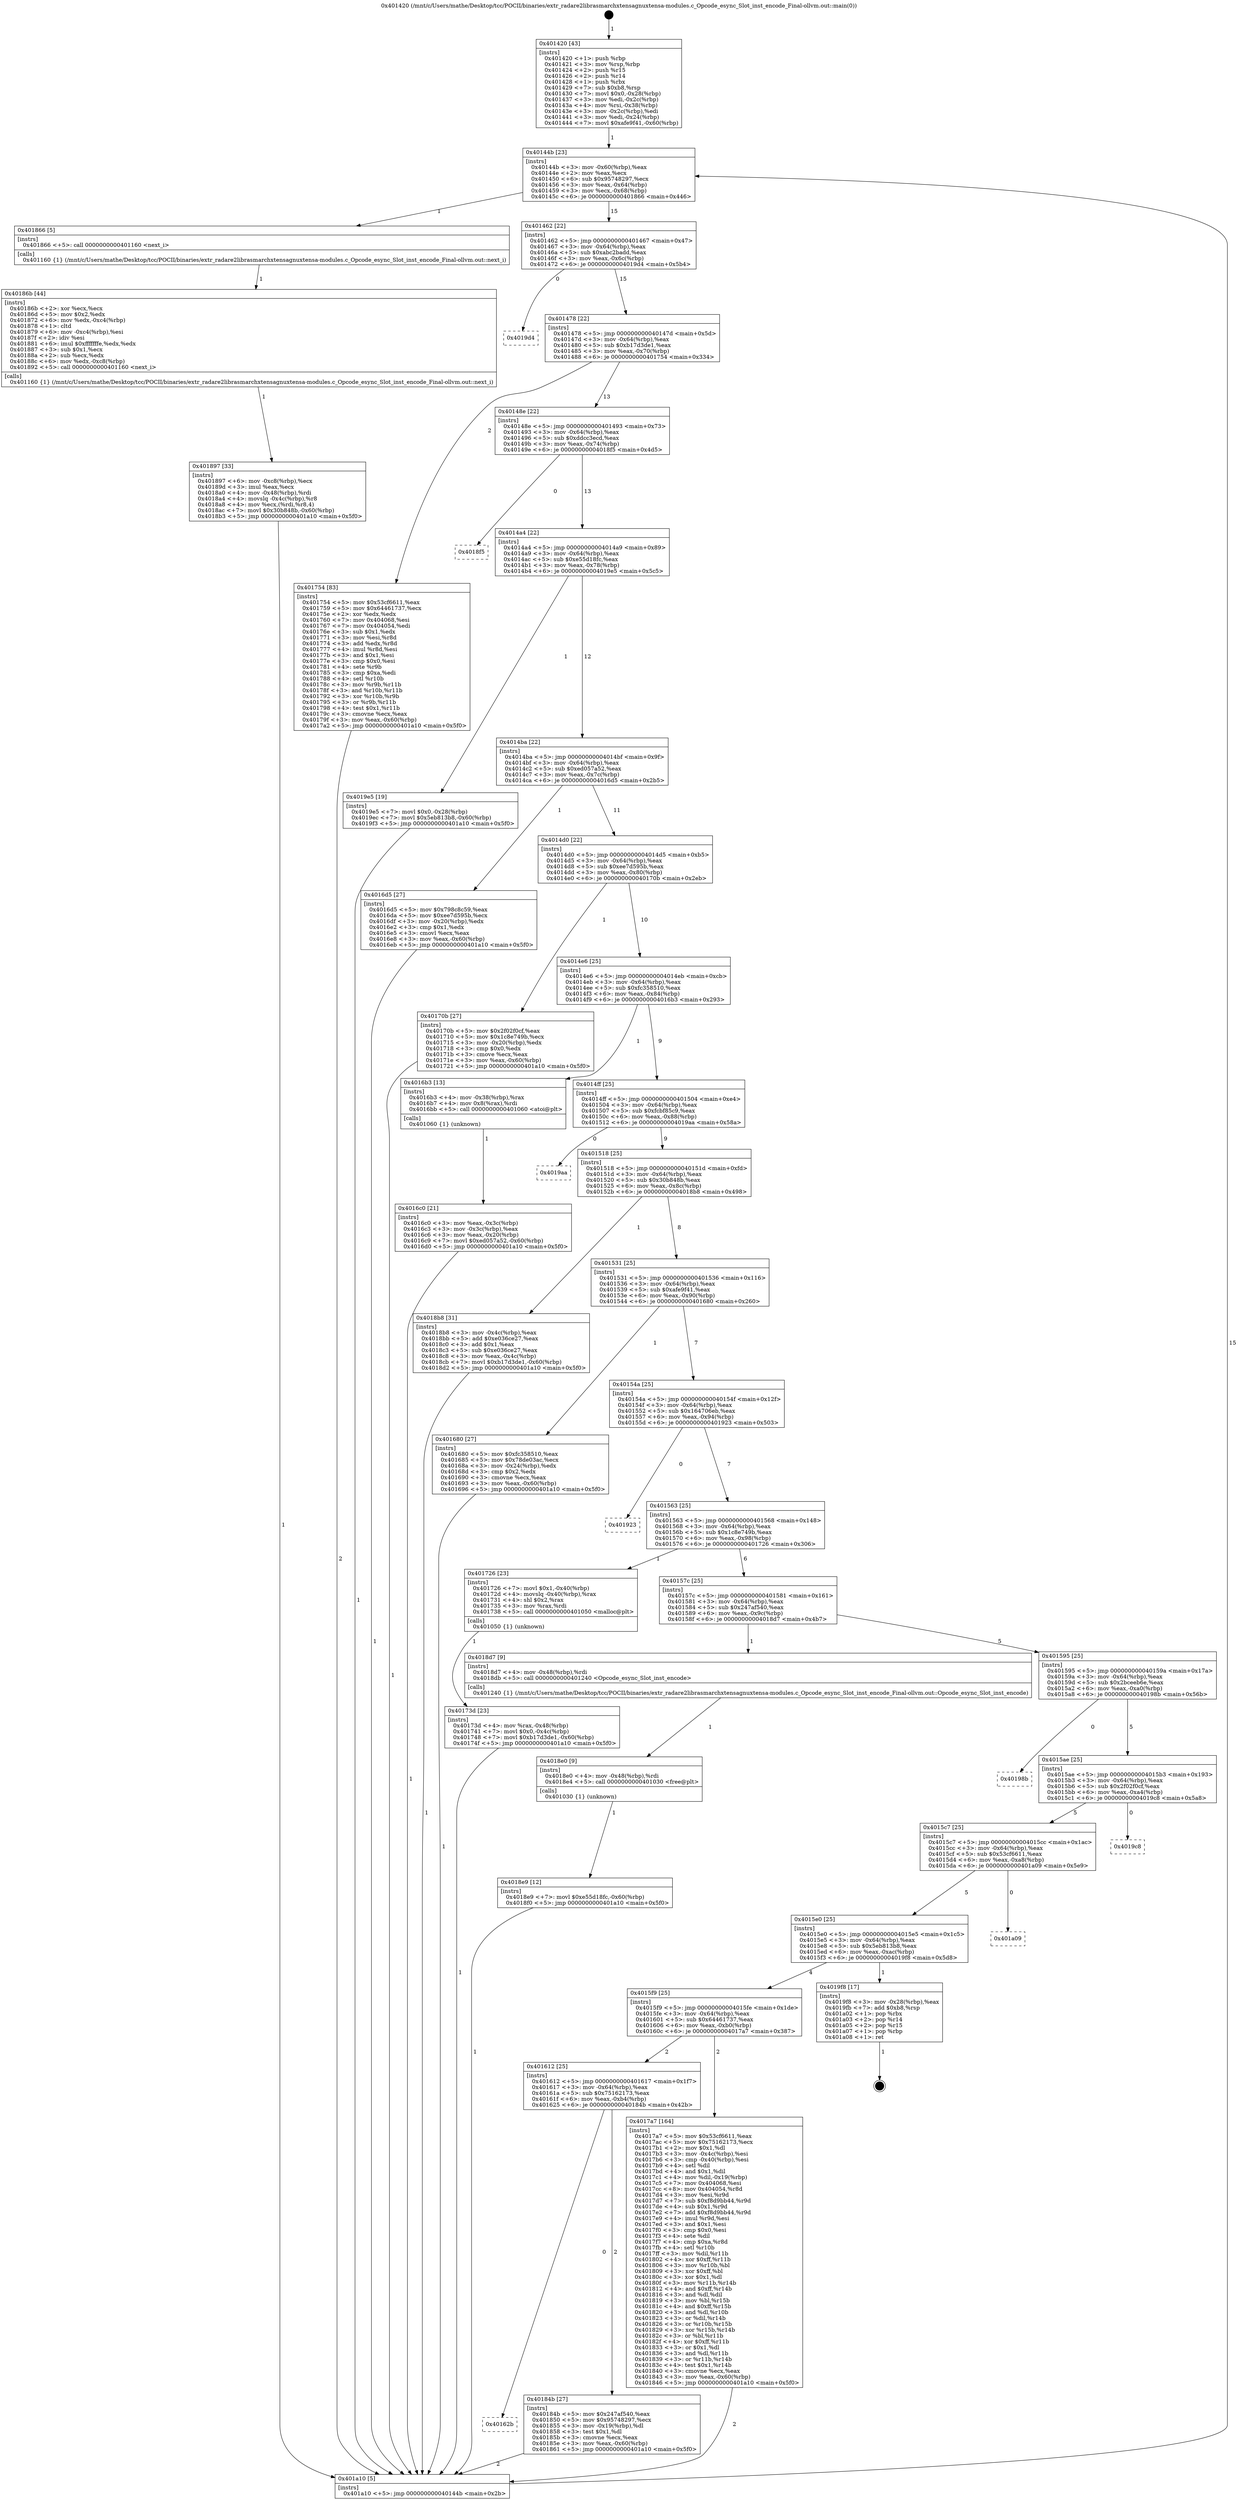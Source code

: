 digraph "0x401420" {
  label = "0x401420 (/mnt/c/Users/mathe/Desktop/tcc/POCII/binaries/extr_radare2librasmarchxtensagnuxtensa-modules.c_Opcode_esync_Slot_inst_encode_Final-ollvm.out::main(0))"
  labelloc = "t"
  node[shape=record]

  Entry [label="",width=0.3,height=0.3,shape=circle,fillcolor=black,style=filled]
  "0x40144b" [label="{
     0x40144b [23]\l
     | [instrs]\l
     &nbsp;&nbsp;0x40144b \<+3\>: mov -0x60(%rbp),%eax\l
     &nbsp;&nbsp;0x40144e \<+2\>: mov %eax,%ecx\l
     &nbsp;&nbsp;0x401450 \<+6\>: sub $0x95748297,%ecx\l
     &nbsp;&nbsp;0x401456 \<+3\>: mov %eax,-0x64(%rbp)\l
     &nbsp;&nbsp;0x401459 \<+3\>: mov %ecx,-0x68(%rbp)\l
     &nbsp;&nbsp;0x40145c \<+6\>: je 0000000000401866 \<main+0x446\>\l
  }"]
  "0x401866" [label="{
     0x401866 [5]\l
     | [instrs]\l
     &nbsp;&nbsp;0x401866 \<+5\>: call 0000000000401160 \<next_i\>\l
     | [calls]\l
     &nbsp;&nbsp;0x401160 \{1\} (/mnt/c/Users/mathe/Desktop/tcc/POCII/binaries/extr_radare2librasmarchxtensagnuxtensa-modules.c_Opcode_esync_Slot_inst_encode_Final-ollvm.out::next_i)\l
  }"]
  "0x401462" [label="{
     0x401462 [22]\l
     | [instrs]\l
     &nbsp;&nbsp;0x401462 \<+5\>: jmp 0000000000401467 \<main+0x47\>\l
     &nbsp;&nbsp;0x401467 \<+3\>: mov -0x64(%rbp),%eax\l
     &nbsp;&nbsp;0x40146a \<+5\>: sub $0xabc2badd,%eax\l
     &nbsp;&nbsp;0x40146f \<+3\>: mov %eax,-0x6c(%rbp)\l
     &nbsp;&nbsp;0x401472 \<+6\>: je 00000000004019d4 \<main+0x5b4\>\l
  }"]
  Exit [label="",width=0.3,height=0.3,shape=circle,fillcolor=black,style=filled,peripheries=2]
  "0x4019d4" [label="{
     0x4019d4\l
  }", style=dashed]
  "0x401478" [label="{
     0x401478 [22]\l
     | [instrs]\l
     &nbsp;&nbsp;0x401478 \<+5\>: jmp 000000000040147d \<main+0x5d\>\l
     &nbsp;&nbsp;0x40147d \<+3\>: mov -0x64(%rbp),%eax\l
     &nbsp;&nbsp;0x401480 \<+5\>: sub $0xb17d3de1,%eax\l
     &nbsp;&nbsp;0x401485 \<+3\>: mov %eax,-0x70(%rbp)\l
     &nbsp;&nbsp;0x401488 \<+6\>: je 0000000000401754 \<main+0x334\>\l
  }"]
  "0x4018e9" [label="{
     0x4018e9 [12]\l
     | [instrs]\l
     &nbsp;&nbsp;0x4018e9 \<+7\>: movl $0xe55d18fc,-0x60(%rbp)\l
     &nbsp;&nbsp;0x4018f0 \<+5\>: jmp 0000000000401a10 \<main+0x5f0\>\l
  }"]
  "0x401754" [label="{
     0x401754 [83]\l
     | [instrs]\l
     &nbsp;&nbsp;0x401754 \<+5\>: mov $0x53cf6611,%eax\l
     &nbsp;&nbsp;0x401759 \<+5\>: mov $0x64461737,%ecx\l
     &nbsp;&nbsp;0x40175e \<+2\>: xor %edx,%edx\l
     &nbsp;&nbsp;0x401760 \<+7\>: mov 0x404068,%esi\l
     &nbsp;&nbsp;0x401767 \<+7\>: mov 0x404054,%edi\l
     &nbsp;&nbsp;0x40176e \<+3\>: sub $0x1,%edx\l
     &nbsp;&nbsp;0x401771 \<+3\>: mov %esi,%r8d\l
     &nbsp;&nbsp;0x401774 \<+3\>: add %edx,%r8d\l
     &nbsp;&nbsp;0x401777 \<+4\>: imul %r8d,%esi\l
     &nbsp;&nbsp;0x40177b \<+3\>: and $0x1,%esi\l
     &nbsp;&nbsp;0x40177e \<+3\>: cmp $0x0,%esi\l
     &nbsp;&nbsp;0x401781 \<+4\>: sete %r9b\l
     &nbsp;&nbsp;0x401785 \<+3\>: cmp $0xa,%edi\l
     &nbsp;&nbsp;0x401788 \<+4\>: setl %r10b\l
     &nbsp;&nbsp;0x40178c \<+3\>: mov %r9b,%r11b\l
     &nbsp;&nbsp;0x40178f \<+3\>: and %r10b,%r11b\l
     &nbsp;&nbsp;0x401792 \<+3\>: xor %r10b,%r9b\l
     &nbsp;&nbsp;0x401795 \<+3\>: or %r9b,%r11b\l
     &nbsp;&nbsp;0x401798 \<+4\>: test $0x1,%r11b\l
     &nbsp;&nbsp;0x40179c \<+3\>: cmovne %ecx,%eax\l
     &nbsp;&nbsp;0x40179f \<+3\>: mov %eax,-0x60(%rbp)\l
     &nbsp;&nbsp;0x4017a2 \<+5\>: jmp 0000000000401a10 \<main+0x5f0\>\l
  }"]
  "0x40148e" [label="{
     0x40148e [22]\l
     | [instrs]\l
     &nbsp;&nbsp;0x40148e \<+5\>: jmp 0000000000401493 \<main+0x73\>\l
     &nbsp;&nbsp;0x401493 \<+3\>: mov -0x64(%rbp),%eax\l
     &nbsp;&nbsp;0x401496 \<+5\>: sub $0xddcc3ecd,%eax\l
     &nbsp;&nbsp;0x40149b \<+3\>: mov %eax,-0x74(%rbp)\l
     &nbsp;&nbsp;0x40149e \<+6\>: je 00000000004018f5 \<main+0x4d5\>\l
  }"]
  "0x4018e0" [label="{
     0x4018e0 [9]\l
     | [instrs]\l
     &nbsp;&nbsp;0x4018e0 \<+4\>: mov -0x48(%rbp),%rdi\l
     &nbsp;&nbsp;0x4018e4 \<+5\>: call 0000000000401030 \<free@plt\>\l
     | [calls]\l
     &nbsp;&nbsp;0x401030 \{1\} (unknown)\l
  }"]
  "0x4018f5" [label="{
     0x4018f5\l
  }", style=dashed]
  "0x4014a4" [label="{
     0x4014a4 [22]\l
     | [instrs]\l
     &nbsp;&nbsp;0x4014a4 \<+5\>: jmp 00000000004014a9 \<main+0x89\>\l
     &nbsp;&nbsp;0x4014a9 \<+3\>: mov -0x64(%rbp),%eax\l
     &nbsp;&nbsp;0x4014ac \<+5\>: sub $0xe55d18fc,%eax\l
     &nbsp;&nbsp;0x4014b1 \<+3\>: mov %eax,-0x78(%rbp)\l
     &nbsp;&nbsp;0x4014b4 \<+6\>: je 00000000004019e5 \<main+0x5c5\>\l
  }"]
  "0x401897" [label="{
     0x401897 [33]\l
     | [instrs]\l
     &nbsp;&nbsp;0x401897 \<+6\>: mov -0xc8(%rbp),%ecx\l
     &nbsp;&nbsp;0x40189d \<+3\>: imul %eax,%ecx\l
     &nbsp;&nbsp;0x4018a0 \<+4\>: mov -0x48(%rbp),%rdi\l
     &nbsp;&nbsp;0x4018a4 \<+4\>: movslq -0x4c(%rbp),%r8\l
     &nbsp;&nbsp;0x4018a8 \<+4\>: mov %ecx,(%rdi,%r8,4)\l
     &nbsp;&nbsp;0x4018ac \<+7\>: movl $0x30b848b,-0x60(%rbp)\l
     &nbsp;&nbsp;0x4018b3 \<+5\>: jmp 0000000000401a10 \<main+0x5f0\>\l
  }"]
  "0x4019e5" [label="{
     0x4019e5 [19]\l
     | [instrs]\l
     &nbsp;&nbsp;0x4019e5 \<+7\>: movl $0x0,-0x28(%rbp)\l
     &nbsp;&nbsp;0x4019ec \<+7\>: movl $0x5eb813b8,-0x60(%rbp)\l
     &nbsp;&nbsp;0x4019f3 \<+5\>: jmp 0000000000401a10 \<main+0x5f0\>\l
  }"]
  "0x4014ba" [label="{
     0x4014ba [22]\l
     | [instrs]\l
     &nbsp;&nbsp;0x4014ba \<+5\>: jmp 00000000004014bf \<main+0x9f\>\l
     &nbsp;&nbsp;0x4014bf \<+3\>: mov -0x64(%rbp),%eax\l
     &nbsp;&nbsp;0x4014c2 \<+5\>: sub $0xed057a52,%eax\l
     &nbsp;&nbsp;0x4014c7 \<+3\>: mov %eax,-0x7c(%rbp)\l
     &nbsp;&nbsp;0x4014ca \<+6\>: je 00000000004016d5 \<main+0x2b5\>\l
  }"]
  "0x40186b" [label="{
     0x40186b [44]\l
     | [instrs]\l
     &nbsp;&nbsp;0x40186b \<+2\>: xor %ecx,%ecx\l
     &nbsp;&nbsp;0x40186d \<+5\>: mov $0x2,%edx\l
     &nbsp;&nbsp;0x401872 \<+6\>: mov %edx,-0xc4(%rbp)\l
     &nbsp;&nbsp;0x401878 \<+1\>: cltd\l
     &nbsp;&nbsp;0x401879 \<+6\>: mov -0xc4(%rbp),%esi\l
     &nbsp;&nbsp;0x40187f \<+2\>: idiv %esi\l
     &nbsp;&nbsp;0x401881 \<+6\>: imul $0xfffffffe,%edx,%edx\l
     &nbsp;&nbsp;0x401887 \<+3\>: sub $0x1,%ecx\l
     &nbsp;&nbsp;0x40188a \<+2\>: sub %ecx,%edx\l
     &nbsp;&nbsp;0x40188c \<+6\>: mov %edx,-0xc8(%rbp)\l
     &nbsp;&nbsp;0x401892 \<+5\>: call 0000000000401160 \<next_i\>\l
     | [calls]\l
     &nbsp;&nbsp;0x401160 \{1\} (/mnt/c/Users/mathe/Desktop/tcc/POCII/binaries/extr_radare2librasmarchxtensagnuxtensa-modules.c_Opcode_esync_Slot_inst_encode_Final-ollvm.out::next_i)\l
  }"]
  "0x4016d5" [label="{
     0x4016d5 [27]\l
     | [instrs]\l
     &nbsp;&nbsp;0x4016d5 \<+5\>: mov $0x798c8c59,%eax\l
     &nbsp;&nbsp;0x4016da \<+5\>: mov $0xee7d595b,%ecx\l
     &nbsp;&nbsp;0x4016df \<+3\>: mov -0x20(%rbp),%edx\l
     &nbsp;&nbsp;0x4016e2 \<+3\>: cmp $0x1,%edx\l
     &nbsp;&nbsp;0x4016e5 \<+3\>: cmovl %ecx,%eax\l
     &nbsp;&nbsp;0x4016e8 \<+3\>: mov %eax,-0x60(%rbp)\l
     &nbsp;&nbsp;0x4016eb \<+5\>: jmp 0000000000401a10 \<main+0x5f0\>\l
  }"]
  "0x4014d0" [label="{
     0x4014d0 [22]\l
     | [instrs]\l
     &nbsp;&nbsp;0x4014d0 \<+5\>: jmp 00000000004014d5 \<main+0xb5\>\l
     &nbsp;&nbsp;0x4014d5 \<+3\>: mov -0x64(%rbp),%eax\l
     &nbsp;&nbsp;0x4014d8 \<+5\>: sub $0xee7d595b,%eax\l
     &nbsp;&nbsp;0x4014dd \<+3\>: mov %eax,-0x80(%rbp)\l
     &nbsp;&nbsp;0x4014e0 \<+6\>: je 000000000040170b \<main+0x2eb\>\l
  }"]
  "0x40162b" [label="{
     0x40162b\l
  }", style=dashed]
  "0x40170b" [label="{
     0x40170b [27]\l
     | [instrs]\l
     &nbsp;&nbsp;0x40170b \<+5\>: mov $0x2f02f0cf,%eax\l
     &nbsp;&nbsp;0x401710 \<+5\>: mov $0x1c8e749b,%ecx\l
     &nbsp;&nbsp;0x401715 \<+3\>: mov -0x20(%rbp),%edx\l
     &nbsp;&nbsp;0x401718 \<+3\>: cmp $0x0,%edx\l
     &nbsp;&nbsp;0x40171b \<+3\>: cmove %ecx,%eax\l
     &nbsp;&nbsp;0x40171e \<+3\>: mov %eax,-0x60(%rbp)\l
     &nbsp;&nbsp;0x401721 \<+5\>: jmp 0000000000401a10 \<main+0x5f0\>\l
  }"]
  "0x4014e6" [label="{
     0x4014e6 [25]\l
     | [instrs]\l
     &nbsp;&nbsp;0x4014e6 \<+5\>: jmp 00000000004014eb \<main+0xcb\>\l
     &nbsp;&nbsp;0x4014eb \<+3\>: mov -0x64(%rbp),%eax\l
     &nbsp;&nbsp;0x4014ee \<+5\>: sub $0xfc358510,%eax\l
     &nbsp;&nbsp;0x4014f3 \<+6\>: mov %eax,-0x84(%rbp)\l
     &nbsp;&nbsp;0x4014f9 \<+6\>: je 00000000004016b3 \<main+0x293\>\l
  }"]
  "0x40184b" [label="{
     0x40184b [27]\l
     | [instrs]\l
     &nbsp;&nbsp;0x40184b \<+5\>: mov $0x247af540,%eax\l
     &nbsp;&nbsp;0x401850 \<+5\>: mov $0x95748297,%ecx\l
     &nbsp;&nbsp;0x401855 \<+3\>: mov -0x19(%rbp),%dl\l
     &nbsp;&nbsp;0x401858 \<+3\>: test $0x1,%dl\l
     &nbsp;&nbsp;0x40185b \<+3\>: cmovne %ecx,%eax\l
     &nbsp;&nbsp;0x40185e \<+3\>: mov %eax,-0x60(%rbp)\l
     &nbsp;&nbsp;0x401861 \<+5\>: jmp 0000000000401a10 \<main+0x5f0\>\l
  }"]
  "0x4016b3" [label="{
     0x4016b3 [13]\l
     | [instrs]\l
     &nbsp;&nbsp;0x4016b3 \<+4\>: mov -0x38(%rbp),%rax\l
     &nbsp;&nbsp;0x4016b7 \<+4\>: mov 0x8(%rax),%rdi\l
     &nbsp;&nbsp;0x4016bb \<+5\>: call 0000000000401060 \<atoi@plt\>\l
     | [calls]\l
     &nbsp;&nbsp;0x401060 \{1\} (unknown)\l
  }"]
  "0x4014ff" [label="{
     0x4014ff [25]\l
     | [instrs]\l
     &nbsp;&nbsp;0x4014ff \<+5\>: jmp 0000000000401504 \<main+0xe4\>\l
     &nbsp;&nbsp;0x401504 \<+3\>: mov -0x64(%rbp),%eax\l
     &nbsp;&nbsp;0x401507 \<+5\>: sub $0xfcbf85c9,%eax\l
     &nbsp;&nbsp;0x40150c \<+6\>: mov %eax,-0x88(%rbp)\l
     &nbsp;&nbsp;0x401512 \<+6\>: je 00000000004019aa \<main+0x58a\>\l
  }"]
  "0x401612" [label="{
     0x401612 [25]\l
     | [instrs]\l
     &nbsp;&nbsp;0x401612 \<+5\>: jmp 0000000000401617 \<main+0x1f7\>\l
     &nbsp;&nbsp;0x401617 \<+3\>: mov -0x64(%rbp),%eax\l
     &nbsp;&nbsp;0x40161a \<+5\>: sub $0x75162173,%eax\l
     &nbsp;&nbsp;0x40161f \<+6\>: mov %eax,-0xb4(%rbp)\l
     &nbsp;&nbsp;0x401625 \<+6\>: je 000000000040184b \<main+0x42b\>\l
  }"]
  "0x4019aa" [label="{
     0x4019aa\l
  }", style=dashed]
  "0x401518" [label="{
     0x401518 [25]\l
     | [instrs]\l
     &nbsp;&nbsp;0x401518 \<+5\>: jmp 000000000040151d \<main+0xfd\>\l
     &nbsp;&nbsp;0x40151d \<+3\>: mov -0x64(%rbp),%eax\l
     &nbsp;&nbsp;0x401520 \<+5\>: sub $0x30b848b,%eax\l
     &nbsp;&nbsp;0x401525 \<+6\>: mov %eax,-0x8c(%rbp)\l
     &nbsp;&nbsp;0x40152b \<+6\>: je 00000000004018b8 \<main+0x498\>\l
  }"]
  "0x4017a7" [label="{
     0x4017a7 [164]\l
     | [instrs]\l
     &nbsp;&nbsp;0x4017a7 \<+5\>: mov $0x53cf6611,%eax\l
     &nbsp;&nbsp;0x4017ac \<+5\>: mov $0x75162173,%ecx\l
     &nbsp;&nbsp;0x4017b1 \<+2\>: mov $0x1,%dl\l
     &nbsp;&nbsp;0x4017b3 \<+3\>: mov -0x4c(%rbp),%esi\l
     &nbsp;&nbsp;0x4017b6 \<+3\>: cmp -0x40(%rbp),%esi\l
     &nbsp;&nbsp;0x4017b9 \<+4\>: setl %dil\l
     &nbsp;&nbsp;0x4017bd \<+4\>: and $0x1,%dil\l
     &nbsp;&nbsp;0x4017c1 \<+4\>: mov %dil,-0x19(%rbp)\l
     &nbsp;&nbsp;0x4017c5 \<+7\>: mov 0x404068,%esi\l
     &nbsp;&nbsp;0x4017cc \<+8\>: mov 0x404054,%r8d\l
     &nbsp;&nbsp;0x4017d4 \<+3\>: mov %esi,%r9d\l
     &nbsp;&nbsp;0x4017d7 \<+7\>: sub $0xf8d9bb44,%r9d\l
     &nbsp;&nbsp;0x4017de \<+4\>: sub $0x1,%r9d\l
     &nbsp;&nbsp;0x4017e2 \<+7\>: add $0xf8d9bb44,%r9d\l
     &nbsp;&nbsp;0x4017e9 \<+4\>: imul %r9d,%esi\l
     &nbsp;&nbsp;0x4017ed \<+3\>: and $0x1,%esi\l
     &nbsp;&nbsp;0x4017f0 \<+3\>: cmp $0x0,%esi\l
     &nbsp;&nbsp;0x4017f3 \<+4\>: sete %dil\l
     &nbsp;&nbsp;0x4017f7 \<+4\>: cmp $0xa,%r8d\l
     &nbsp;&nbsp;0x4017fb \<+4\>: setl %r10b\l
     &nbsp;&nbsp;0x4017ff \<+3\>: mov %dil,%r11b\l
     &nbsp;&nbsp;0x401802 \<+4\>: xor $0xff,%r11b\l
     &nbsp;&nbsp;0x401806 \<+3\>: mov %r10b,%bl\l
     &nbsp;&nbsp;0x401809 \<+3\>: xor $0xff,%bl\l
     &nbsp;&nbsp;0x40180c \<+3\>: xor $0x1,%dl\l
     &nbsp;&nbsp;0x40180f \<+3\>: mov %r11b,%r14b\l
     &nbsp;&nbsp;0x401812 \<+4\>: and $0xff,%r14b\l
     &nbsp;&nbsp;0x401816 \<+3\>: and %dl,%dil\l
     &nbsp;&nbsp;0x401819 \<+3\>: mov %bl,%r15b\l
     &nbsp;&nbsp;0x40181c \<+4\>: and $0xff,%r15b\l
     &nbsp;&nbsp;0x401820 \<+3\>: and %dl,%r10b\l
     &nbsp;&nbsp;0x401823 \<+3\>: or %dil,%r14b\l
     &nbsp;&nbsp;0x401826 \<+3\>: or %r10b,%r15b\l
     &nbsp;&nbsp;0x401829 \<+3\>: xor %r15b,%r14b\l
     &nbsp;&nbsp;0x40182c \<+3\>: or %bl,%r11b\l
     &nbsp;&nbsp;0x40182f \<+4\>: xor $0xff,%r11b\l
     &nbsp;&nbsp;0x401833 \<+3\>: or $0x1,%dl\l
     &nbsp;&nbsp;0x401836 \<+3\>: and %dl,%r11b\l
     &nbsp;&nbsp;0x401839 \<+3\>: or %r11b,%r14b\l
     &nbsp;&nbsp;0x40183c \<+4\>: test $0x1,%r14b\l
     &nbsp;&nbsp;0x401840 \<+3\>: cmovne %ecx,%eax\l
     &nbsp;&nbsp;0x401843 \<+3\>: mov %eax,-0x60(%rbp)\l
     &nbsp;&nbsp;0x401846 \<+5\>: jmp 0000000000401a10 \<main+0x5f0\>\l
  }"]
  "0x4018b8" [label="{
     0x4018b8 [31]\l
     | [instrs]\l
     &nbsp;&nbsp;0x4018b8 \<+3\>: mov -0x4c(%rbp),%eax\l
     &nbsp;&nbsp;0x4018bb \<+5\>: add $0xe036ce27,%eax\l
     &nbsp;&nbsp;0x4018c0 \<+3\>: add $0x1,%eax\l
     &nbsp;&nbsp;0x4018c3 \<+5\>: sub $0xe036ce27,%eax\l
     &nbsp;&nbsp;0x4018c8 \<+3\>: mov %eax,-0x4c(%rbp)\l
     &nbsp;&nbsp;0x4018cb \<+7\>: movl $0xb17d3de1,-0x60(%rbp)\l
     &nbsp;&nbsp;0x4018d2 \<+5\>: jmp 0000000000401a10 \<main+0x5f0\>\l
  }"]
  "0x401531" [label="{
     0x401531 [25]\l
     | [instrs]\l
     &nbsp;&nbsp;0x401531 \<+5\>: jmp 0000000000401536 \<main+0x116\>\l
     &nbsp;&nbsp;0x401536 \<+3\>: mov -0x64(%rbp),%eax\l
     &nbsp;&nbsp;0x401539 \<+5\>: sub $0xafe9f41,%eax\l
     &nbsp;&nbsp;0x40153e \<+6\>: mov %eax,-0x90(%rbp)\l
     &nbsp;&nbsp;0x401544 \<+6\>: je 0000000000401680 \<main+0x260\>\l
  }"]
  "0x4015f9" [label="{
     0x4015f9 [25]\l
     | [instrs]\l
     &nbsp;&nbsp;0x4015f9 \<+5\>: jmp 00000000004015fe \<main+0x1de\>\l
     &nbsp;&nbsp;0x4015fe \<+3\>: mov -0x64(%rbp),%eax\l
     &nbsp;&nbsp;0x401601 \<+5\>: sub $0x64461737,%eax\l
     &nbsp;&nbsp;0x401606 \<+6\>: mov %eax,-0xb0(%rbp)\l
     &nbsp;&nbsp;0x40160c \<+6\>: je 00000000004017a7 \<main+0x387\>\l
  }"]
  "0x401680" [label="{
     0x401680 [27]\l
     | [instrs]\l
     &nbsp;&nbsp;0x401680 \<+5\>: mov $0xfc358510,%eax\l
     &nbsp;&nbsp;0x401685 \<+5\>: mov $0x78de03ac,%ecx\l
     &nbsp;&nbsp;0x40168a \<+3\>: mov -0x24(%rbp),%edx\l
     &nbsp;&nbsp;0x40168d \<+3\>: cmp $0x2,%edx\l
     &nbsp;&nbsp;0x401690 \<+3\>: cmovne %ecx,%eax\l
     &nbsp;&nbsp;0x401693 \<+3\>: mov %eax,-0x60(%rbp)\l
     &nbsp;&nbsp;0x401696 \<+5\>: jmp 0000000000401a10 \<main+0x5f0\>\l
  }"]
  "0x40154a" [label="{
     0x40154a [25]\l
     | [instrs]\l
     &nbsp;&nbsp;0x40154a \<+5\>: jmp 000000000040154f \<main+0x12f\>\l
     &nbsp;&nbsp;0x40154f \<+3\>: mov -0x64(%rbp),%eax\l
     &nbsp;&nbsp;0x401552 \<+5\>: sub $0x164706eb,%eax\l
     &nbsp;&nbsp;0x401557 \<+6\>: mov %eax,-0x94(%rbp)\l
     &nbsp;&nbsp;0x40155d \<+6\>: je 0000000000401923 \<main+0x503\>\l
  }"]
  "0x401a10" [label="{
     0x401a10 [5]\l
     | [instrs]\l
     &nbsp;&nbsp;0x401a10 \<+5\>: jmp 000000000040144b \<main+0x2b\>\l
  }"]
  "0x401420" [label="{
     0x401420 [43]\l
     | [instrs]\l
     &nbsp;&nbsp;0x401420 \<+1\>: push %rbp\l
     &nbsp;&nbsp;0x401421 \<+3\>: mov %rsp,%rbp\l
     &nbsp;&nbsp;0x401424 \<+2\>: push %r15\l
     &nbsp;&nbsp;0x401426 \<+2\>: push %r14\l
     &nbsp;&nbsp;0x401428 \<+1\>: push %rbx\l
     &nbsp;&nbsp;0x401429 \<+7\>: sub $0xb8,%rsp\l
     &nbsp;&nbsp;0x401430 \<+7\>: movl $0x0,-0x28(%rbp)\l
     &nbsp;&nbsp;0x401437 \<+3\>: mov %edi,-0x2c(%rbp)\l
     &nbsp;&nbsp;0x40143a \<+4\>: mov %rsi,-0x38(%rbp)\l
     &nbsp;&nbsp;0x40143e \<+3\>: mov -0x2c(%rbp),%edi\l
     &nbsp;&nbsp;0x401441 \<+3\>: mov %edi,-0x24(%rbp)\l
     &nbsp;&nbsp;0x401444 \<+7\>: movl $0xafe9f41,-0x60(%rbp)\l
  }"]
  "0x4016c0" [label="{
     0x4016c0 [21]\l
     | [instrs]\l
     &nbsp;&nbsp;0x4016c0 \<+3\>: mov %eax,-0x3c(%rbp)\l
     &nbsp;&nbsp;0x4016c3 \<+3\>: mov -0x3c(%rbp),%eax\l
     &nbsp;&nbsp;0x4016c6 \<+3\>: mov %eax,-0x20(%rbp)\l
     &nbsp;&nbsp;0x4016c9 \<+7\>: movl $0xed057a52,-0x60(%rbp)\l
     &nbsp;&nbsp;0x4016d0 \<+5\>: jmp 0000000000401a10 \<main+0x5f0\>\l
  }"]
  "0x4019f8" [label="{
     0x4019f8 [17]\l
     | [instrs]\l
     &nbsp;&nbsp;0x4019f8 \<+3\>: mov -0x28(%rbp),%eax\l
     &nbsp;&nbsp;0x4019fb \<+7\>: add $0xb8,%rsp\l
     &nbsp;&nbsp;0x401a02 \<+1\>: pop %rbx\l
     &nbsp;&nbsp;0x401a03 \<+2\>: pop %r14\l
     &nbsp;&nbsp;0x401a05 \<+2\>: pop %r15\l
     &nbsp;&nbsp;0x401a07 \<+1\>: pop %rbp\l
     &nbsp;&nbsp;0x401a08 \<+1\>: ret\l
  }"]
  "0x401923" [label="{
     0x401923\l
  }", style=dashed]
  "0x401563" [label="{
     0x401563 [25]\l
     | [instrs]\l
     &nbsp;&nbsp;0x401563 \<+5\>: jmp 0000000000401568 \<main+0x148\>\l
     &nbsp;&nbsp;0x401568 \<+3\>: mov -0x64(%rbp),%eax\l
     &nbsp;&nbsp;0x40156b \<+5\>: sub $0x1c8e749b,%eax\l
     &nbsp;&nbsp;0x401570 \<+6\>: mov %eax,-0x98(%rbp)\l
     &nbsp;&nbsp;0x401576 \<+6\>: je 0000000000401726 \<main+0x306\>\l
  }"]
  "0x4015e0" [label="{
     0x4015e0 [25]\l
     | [instrs]\l
     &nbsp;&nbsp;0x4015e0 \<+5\>: jmp 00000000004015e5 \<main+0x1c5\>\l
     &nbsp;&nbsp;0x4015e5 \<+3\>: mov -0x64(%rbp),%eax\l
     &nbsp;&nbsp;0x4015e8 \<+5\>: sub $0x5eb813b8,%eax\l
     &nbsp;&nbsp;0x4015ed \<+6\>: mov %eax,-0xac(%rbp)\l
     &nbsp;&nbsp;0x4015f3 \<+6\>: je 00000000004019f8 \<main+0x5d8\>\l
  }"]
  "0x401726" [label="{
     0x401726 [23]\l
     | [instrs]\l
     &nbsp;&nbsp;0x401726 \<+7\>: movl $0x1,-0x40(%rbp)\l
     &nbsp;&nbsp;0x40172d \<+4\>: movslq -0x40(%rbp),%rax\l
     &nbsp;&nbsp;0x401731 \<+4\>: shl $0x2,%rax\l
     &nbsp;&nbsp;0x401735 \<+3\>: mov %rax,%rdi\l
     &nbsp;&nbsp;0x401738 \<+5\>: call 0000000000401050 \<malloc@plt\>\l
     | [calls]\l
     &nbsp;&nbsp;0x401050 \{1\} (unknown)\l
  }"]
  "0x40157c" [label="{
     0x40157c [25]\l
     | [instrs]\l
     &nbsp;&nbsp;0x40157c \<+5\>: jmp 0000000000401581 \<main+0x161\>\l
     &nbsp;&nbsp;0x401581 \<+3\>: mov -0x64(%rbp),%eax\l
     &nbsp;&nbsp;0x401584 \<+5\>: sub $0x247af540,%eax\l
     &nbsp;&nbsp;0x401589 \<+6\>: mov %eax,-0x9c(%rbp)\l
     &nbsp;&nbsp;0x40158f \<+6\>: je 00000000004018d7 \<main+0x4b7\>\l
  }"]
  "0x40173d" [label="{
     0x40173d [23]\l
     | [instrs]\l
     &nbsp;&nbsp;0x40173d \<+4\>: mov %rax,-0x48(%rbp)\l
     &nbsp;&nbsp;0x401741 \<+7\>: movl $0x0,-0x4c(%rbp)\l
     &nbsp;&nbsp;0x401748 \<+7\>: movl $0xb17d3de1,-0x60(%rbp)\l
     &nbsp;&nbsp;0x40174f \<+5\>: jmp 0000000000401a10 \<main+0x5f0\>\l
  }"]
  "0x401a09" [label="{
     0x401a09\l
  }", style=dashed]
  "0x4018d7" [label="{
     0x4018d7 [9]\l
     | [instrs]\l
     &nbsp;&nbsp;0x4018d7 \<+4\>: mov -0x48(%rbp),%rdi\l
     &nbsp;&nbsp;0x4018db \<+5\>: call 0000000000401240 \<Opcode_esync_Slot_inst_encode\>\l
     | [calls]\l
     &nbsp;&nbsp;0x401240 \{1\} (/mnt/c/Users/mathe/Desktop/tcc/POCII/binaries/extr_radare2librasmarchxtensagnuxtensa-modules.c_Opcode_esync_Slot_inst_encode_Final-ollvm.out::Opcode_esync_Slot_inst_encode)\l
  }"]
  "0x401595" [label="{
     0x401595 [25]\l
     | [instrs]\l
     &nbsp;&nbsp;0x401595 \<+5\>: jmp 000000000040159a \<main+0x17a\>\l
     &nbsp;&nbsp;0x40159a \<+3\>: mov -0x64(%rbp),%eax\l
     &nbsp;&nbsp;0x40159d \<+5\>: sub $0x2bceeb6e,%eax\l
     &nbsp;&nbsp;0x4015a2 \<+6\>: mov %eax,-0xa0(%rbp)\l
     &nbsp;&nbsp;0x4015a8 \<+6\>: je 000000000040198b \<main+0x56b\>\l
  }"]
  "0x4015c7" [label="{
     0x4015c7 [25]\l
     | [instrs]\l
     &nbsp;&nbsp;0x4015c7 \<+5\>: jmp 00000000004015cc \<main+0x1ac\>\l
     &nbsp;&nbsp;0x4015cc \<+3\>: mov -0x64(%rbp),%eax\l
     &nbsp;&nbsp;0x4015cf \<+5\>: sub $0x53cf6611,%eax\l
     &nbsp;&nbsp;0x4015d4 \<+6\>: mov %eax,-0xa8(%rbp)\l
     &nbsp;&nbsp;0x4015da \<+6\>: je 0000000000401a09 \<main+0x5e9\>\l
  }"]
  "0x40198b" [label="{
     0x40198b\l
  }", style=dashed]
  "0x4015ae" [label="{
     0x4015ae [25]\l
     | [instrs]\l
     &nbsp;&nbsp;0x4015ae \<+5\>: jmp 00000000004015b3 \<main+0x193\>\l
     &nbsp;&nbsp;0x4015b3 \<+3\>: mov -0x64(%rbp),%eax\l
     &nbsp;&nbsp;0x4015b6 \<+5\>: sub $0x2f02f0cf,%eax\l
     &nbsp;&nbsp;0x4015bb \<+6\>: mov %eax,-0xa4(%rbp)\l
     &nbsp;&nbsp;0x4015c1 \<+6\>: je 00000000004019c8 \<main+0x5a8\>\l
  }"]
  "0x4019c8" [label="{
     0x4019c8\l
  }", style=dashed]
  Entry -> "0x401420" [label=" 1"]
  "0x40144b" -> "0x401866" [label=" 1"]
  "0x40144b" -> "0x401462" [label=" 15"]
  "0x4019f8" -> Exit [label=" 1"]
  "0x401462" -> "0x4019d4" [label=" 0"]
  "0x401462" -> "0x401478" [label=" 15"]
  "0x4019e5" -> "0x401a10" [label=" 1"]
  "0x401478" -> "0x401754" [label=" 2"]
  "0x401478" -> "0x40148e" [label=" 13"]
  "0x4018e9" -> "0x401a10" [label=" 1"]
  "0x40148e" -> "0x4018f5" [label=" 0"]
  "0x40148e" -> "0x4014a4" [label=" 13"]
  "0x4018e0" -> "0x4018e9" [label=" 1"]
  "0x4014a4" -> "0x4019e5" [label=" 1"]
  "0x4014a4" -> "0x4014ba" [label=" 12"]
  "0x4018d7" -> "0x4018e0" [label=" 1"]
  "0x4014ba" -> "0x4016d5" [label=" 1"]
  "0x4014ba" -> "0x4014d0" [label=" 11"]
  "0x4018b8" -> "0x401a10" [label=" 1"]
  "0x4014d0" -> "0x40170b" [label=" 1"]
  "0x4014d0" -> "0x4014e6" [label=" 10"]
  "0x401897" -> "0x401a10" [label=" 1"]
  "0x4014e6" -> "0x4016b3" [label=" 1"]
  "0x4014e6" -> "0x4014ff" [label=" 9"]
  "0x40186b" -> "0x401897" [label=" 1"]
  "0x4014ff" -> "0x4019aa" [label=" 0"]
  "0x4014ff" -> "0x401518" [label=" 9"]
  "0x40184b" -> "0x401a10" [label=" 2"]
  "0x401518" -> "0x4018b8" [label=" 1"]
  "0x401518" -> "0x401531" [label=" 8"]
  "0x401612" -> "0x40162b" [label=" 0"]
  "0x401531" -> "0x401680" [label=" 1"]
  "0x401531" -> "0x40154a" [label=" 7"]
  "0x401680" -> "0x401a10" [label=" 1"]
  "0x401420" -> "0x40144b" [label=" 1"]
  "0x401a10" -> "0x40144b" [label=" 15"]
  "0x4016b3" -> "0x4016c0" [label=" 1"]
  "0x4016c0" -> "0x401a10" [label=" 1"]
  "0x4016d5" -> "0x401a10" [label=" 1"]
  "0x40170b" -> "0x401a10" [label=" 1"]
  "0x401866" -> "0x40186b" [label=" 1"]
  "0x40154a" -> "0x401923" [label=" 0"]
  "0x40154a" -> "0x401563" [label=" 7"]
  "0x4017a7" -> "0x401a10" [label=" 2"]
  "0x401563" -> "0x401726" [label=" 1"]
  "0x401563" -> "0x40157c" [label=" 6"]
  "0x401726" -> "0x40173d" [label=" 1"]
  "0x40173d" -> "0x401a10" [label=" 1"]
  "0x401754" -> "0x401a10" [label=" 2"]
  "0x4015f9" -> "0x4017a7" [label=" 2"]
  "0x40157c" -> "0x4018d7" [label=" 1"]
  "0x40157c" -> "0x401595" [label=" 5"]
  "0x401612" -> "0x40184b" [label=" 2"]
  "0x401595" -> "0x40198b" [label=" 0"]
  "0x401595" -> "0x4015ae" [label=" 5"]
  "0x4015e0" -> "0x4019f8" [label=" 1"]
  "0x4015ae" -> "0x4019c8" [label=" 0"]
  "0x4015ae" -> "0x4015c7" [label=" 5"]
  "0x4015e0" -> "0x4015f9" [label=" 4"]
  "0x4015c7" -> "0x401a09" [label=" 0"]
  "0x4015c7" -> "0x4015e0" [label=" 5"]
  "0x4015f9" -> "0x401612" [label=" 2"]
}
